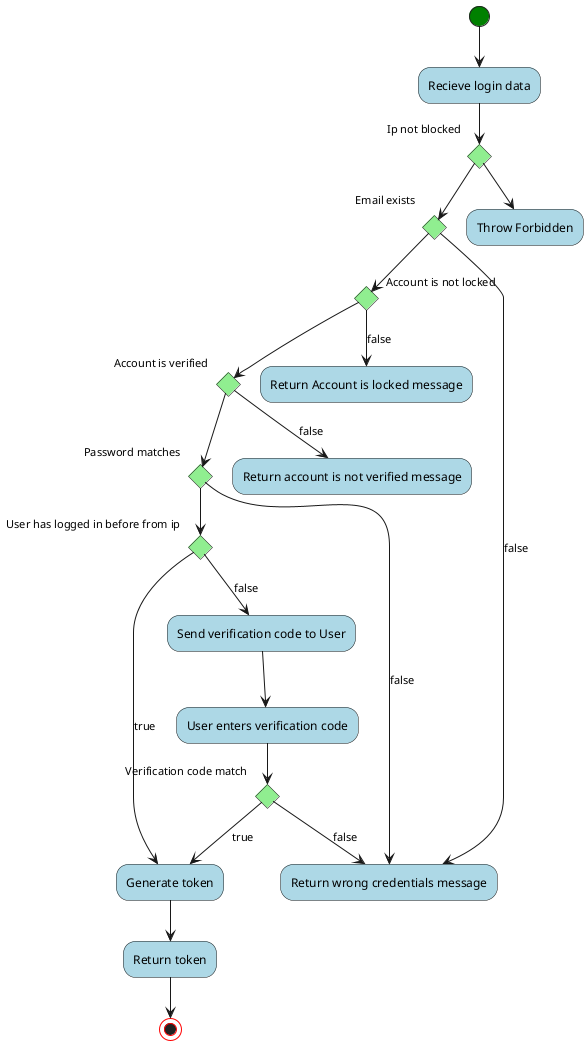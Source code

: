 @startuml Login Flowchart

skinparam activity {
    BackgroundColor lightblue
    
    StartColor green
    EndColor red
    
    diamondBackgroundColor lightgreen
}

(*) --> "Recieve login data"

if "Ip not blocked" then
    if "Email exists" then
        if "Account is not locked" then
            if "Account is verified" then
                if "Password matches" then
                    if "User has logged in before from ip" then
                        -->[true] "Generate token"
                        --> "Return token"
                        --> (*)
                    else
                        -->[false] Send verification code to User
                        --> User enters verification code
                        if "Verification code match" then
                        -->[true] "Generate token"
                        else
                        -->[false] "Return wrong credentials message"
                        end if
                    end if 
                else
                    -->[false] "Return wrong credentials message"
                end if
            else
                -->[false] "Return account is not verified message"
            end if
        else
            -->[false] "Return Account is locked message"
        end if
    else
      -->[false] "Return wrong credentials message"

    end if 
else 
 --> "Throw Forbidden"
end if
@enduml
